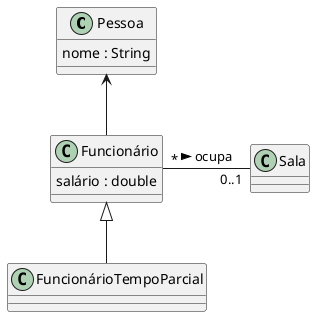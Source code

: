 @startuml diagrama1
Pessoa <-- Funcionário
class Pessoa{
    nome : String
}

class Funcionário{
    salário : double 
}

Funcionário <|-- FuncionárioTempoParcial
Funcionário "*" ---right "0..1" Sala : ocupa >
@enduml 
